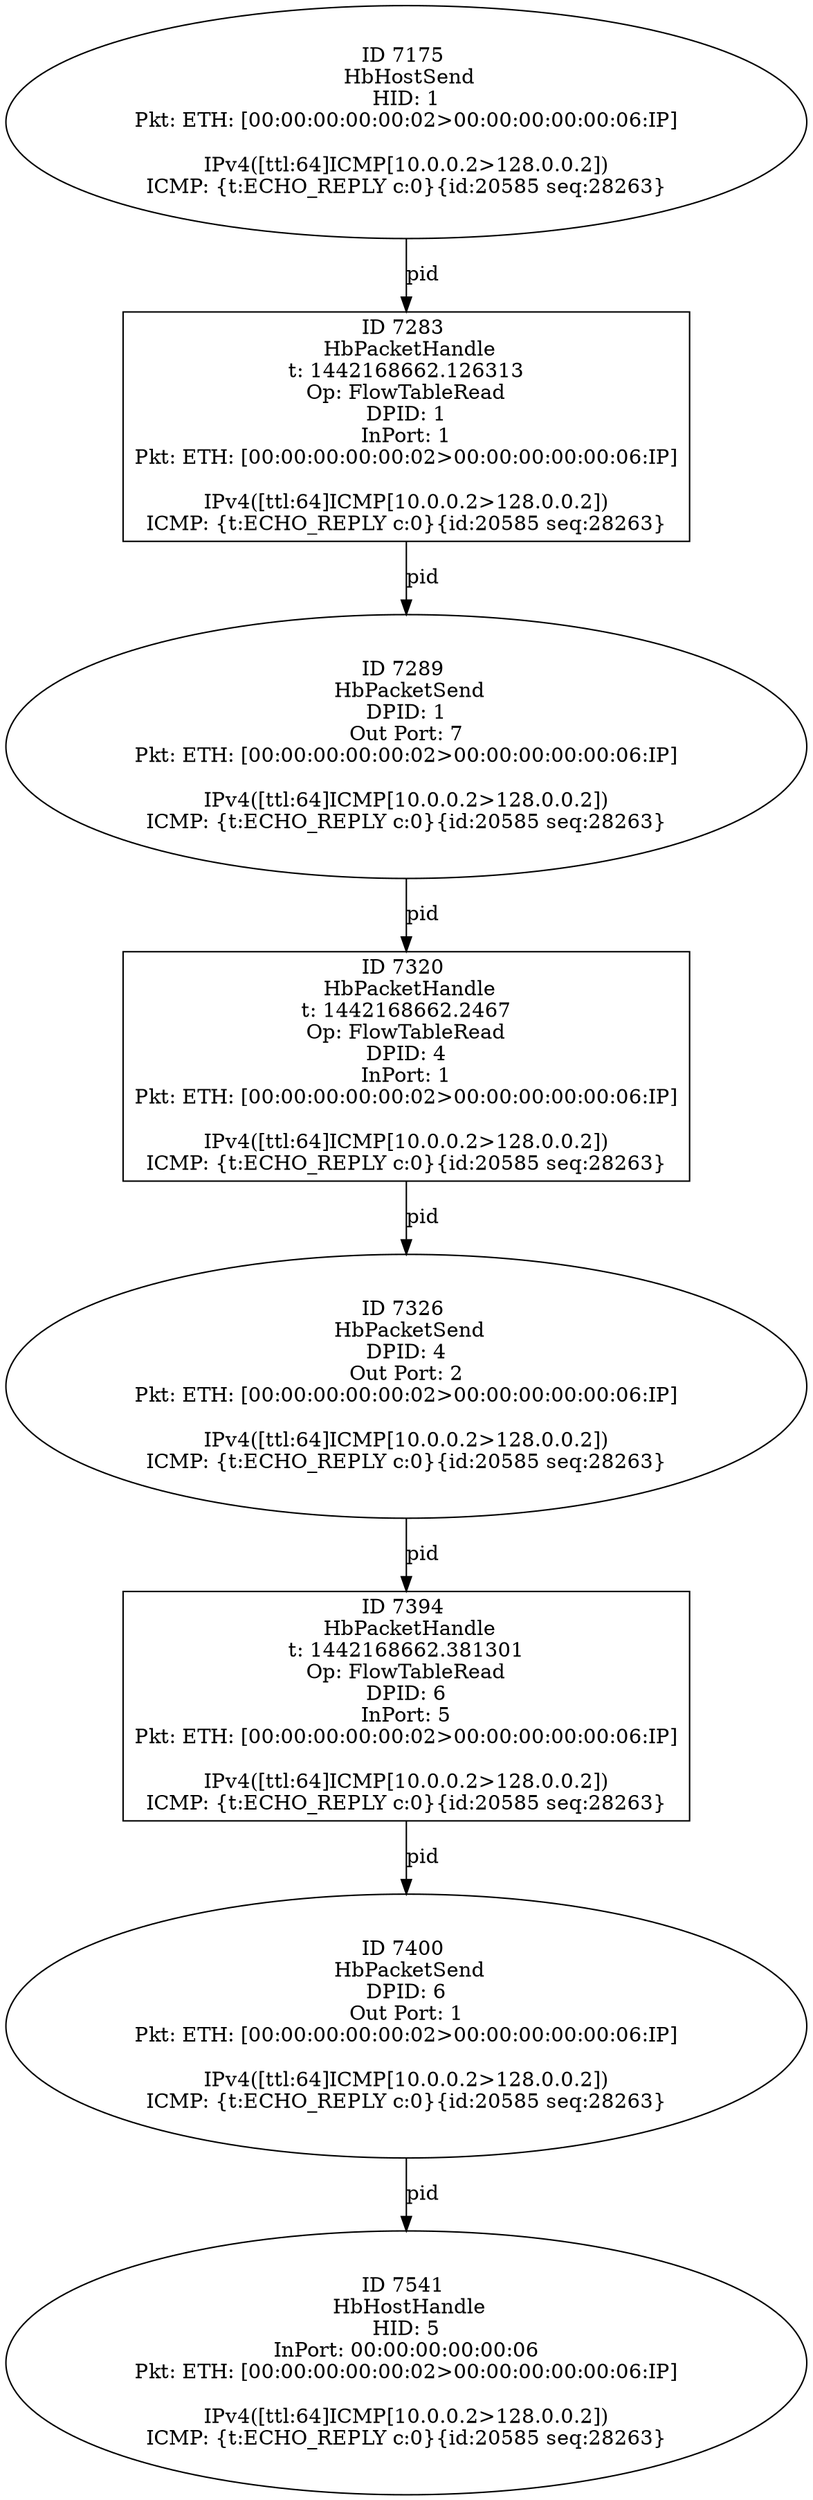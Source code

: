strict digraph G {
7394 [shape=box, event=<hb_events.HbPacketHandle object at 0x10bbfe290>, label="ID 7394 
 HbPacketHandle
t: 1442168662.381301
Op: FlowTableRead
DPID: 6
InPort: 5
Pkt: ETH: [00:00:00:00:00:02>00:00:00:00:00:06:IP]

IPv4([ttl:64]ICMP[10.0.0.2>128.0.0.2])
ICMP: {t:ECHO_REPLY c:0}{id:20585 seq:28263}"];
7175 [shape=oval, event=<hb_events.HbHostSend object at 0x10bb4b450>, label="ID 7175 
 HbHostSend
HID: 1
Pkt: ETH: [00:00:00:00:00:02>00:00:00:00:00:06:IP]

IPv4([ttl:64]ICMP[10.0.0.2>128.0.0.2])
ICMP: {t:ECHO_REPLY c:0}{id:20585 seq:28263}"];
7400 [shape=oval, event=<hb_events.HbPacketSend object at 0x10bc05990>, label="ID 7400 
 HbPacketSend
DPID: 6
Out Port: 1
Pkt: ETH: [00:00:00:00:00:02>00:00:00:00:00:06:IP]

IPv4([ttl:64]ICMP[10.0.0.2>128.0.0.2])
ICMP: {t:ECHO_REPLY c:0}{id:20585 seq:28263}"];
7283 [shape=box, event=<hb_events.HbPacketHandle object at 0x10bba33d0>, label="ID 7283 
 HbPacketHandle
t: 1442168662.126313
Op: FlowTableRead
DPID: 1
InPort: 1
Pkt: ETH: [00:00:00:00:00:02>00:00:00:00:00:06:IP]

IPv4([ttl:64]ICMP[10.0.0.2>128.0.0.2])
ICMP: {t:ECHO_REPLY c:0}{id:20585 seq:28263}"];
7541 [shape=oval, event=<hb_events.HbHostHandle object at 0x10bc85a10>, label="ID 7541 
 HbHostHandle
HID: 5
InPort: 00:00:00:00:00:06
Pkt: ETH: [00:00:00:00:00:02>00:00:00:00:00:06:IP]

IPv4([ttl:64]ICMP[10.0.0.2>128.0.0.2])
ICMP: {t:ECHO_REPLY c:0}{id:20585 seq:28263}"];
7320 [shape=box, event=<hb_events.HbPacketHandle object at 0x10bbc7550>, label="ID 7320 
 HbPacketHandle
t: 1442168662.2467
Op: FlowTableRead
DPID: 4
InPort: 1
Pkt: ETH: [00:00:00:00:00:02>00:00:00:00:00:06:IP]

IPv4([ttl:64]ICMP[10.0.0.2>128.0.0.2])
ICMP: {t:ECHO_REPLY c:0}{id:20585 seq:28263}"];
7289 [shape=oval, event=<hb_events.HbPacketSend object at 0x10bbae410>, label="ID 7289 
 HbPacketSend
DPID: 1
Out Port: 7
Pkt: ETH: [00:00:00:00:00:02>00:00:00:00:00:06:IP]

IPv4([ttl:64]ICMP[10.0.0.2>128.0.0.2])
ICMP: {t:ECHO_REPLY c:0}{id:20585 seq:28263}"];
7326 [shape=oval, event=<hb_events.HbPacketSend object at 0x10bbc79d0>, label="ID 7326 
 HbPacketSend
DPID: 4
Out Port: 2
Pkt: ETH: [00:00:00:00:00:02>00:00:00:00:00:06:IP]

IPv4([ttl:64]ICMP[10.0.0.2>128.0.0.2])
ICMP: {t:ECHO_REPLY c:0}{id:20585 seq:28263}"];
7394 -> 7400  [rel=pid, label=pid];
7175 -> 7283  [rel=pid, label=pid];
7400 -> 7541  [rel=pid, label=pid];
7283 -> 7289  [rel=pid, label=pid];
7320 -> 7326  [rel=pid, label=pid];
7289 -> 7320  [rel=pid, label=pid];
7326 -> 7394  [rel=pid, label=pid];
}
